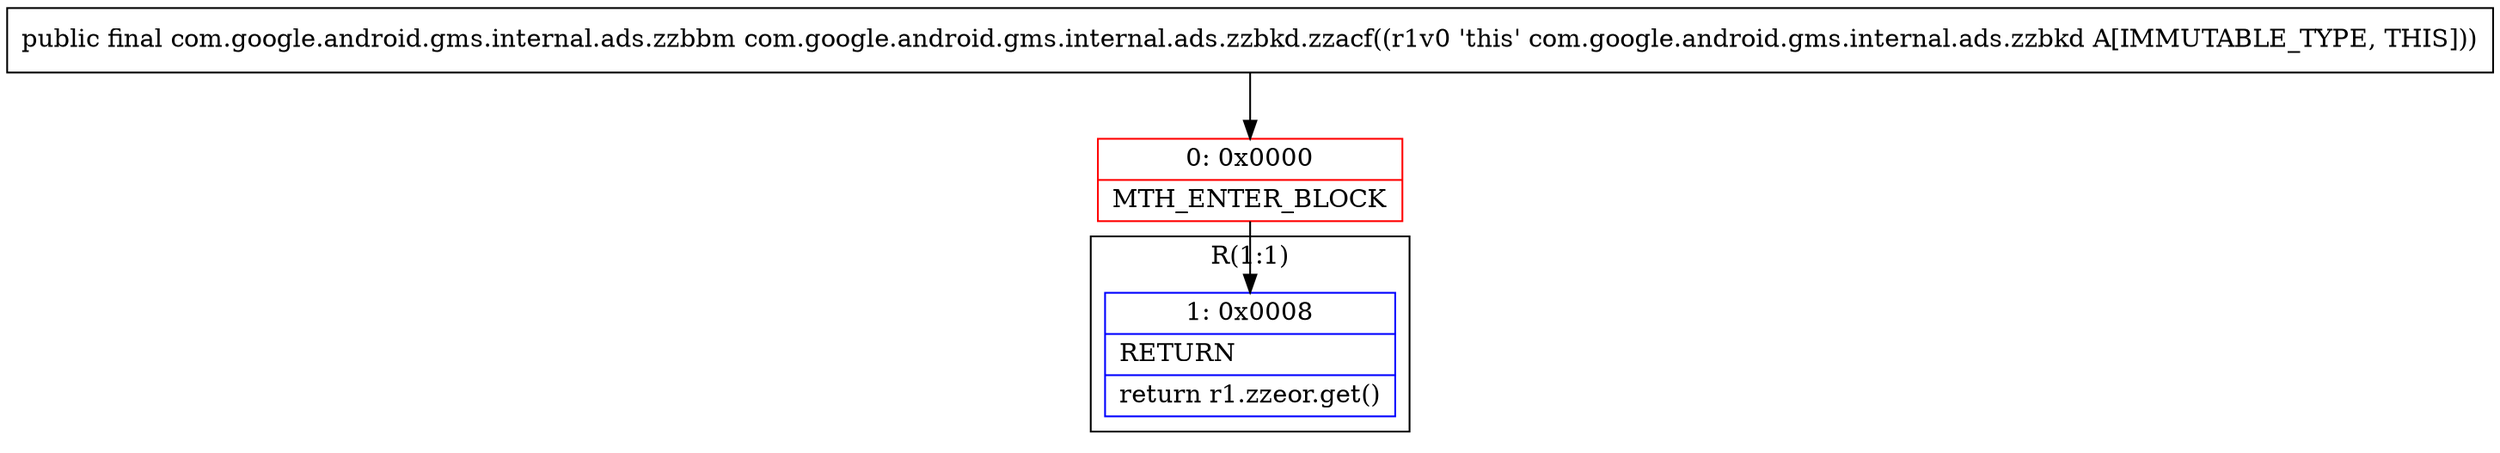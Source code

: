 digraph "CFG forcom.google.android.gms.internal.ads.zzbkd.zzacf()Lcom\/google\/android\/gms\/internal\/ads\/zzbbm;" {
subgraph cluster_Region_1571444256 {
label = "R(1:1)";
node [shape=record,color=blue];
Node_1 [shape=record,label="{1\:\ 0x0008|RETURN\l|return r1.zzeor.get()\l}"];
}
Node_0 [shape=record,color=red,label="{0\:\ 0x0000|MTH_ENTER_BLOCK\l}"];
MethodNode[shape=record,label="{public final com.google.android.gms.internal.ads.zzbbm com.google.android.gms.internal.ads.zzbkd.zzacf((r1v0 'this' com.google.android.gms.internal.ads.zzbkd A[IMMUTABLE_TYPE, THIS])) }"];
MethodNode -> Node_0;
Node_0 -> Node_1;
}

